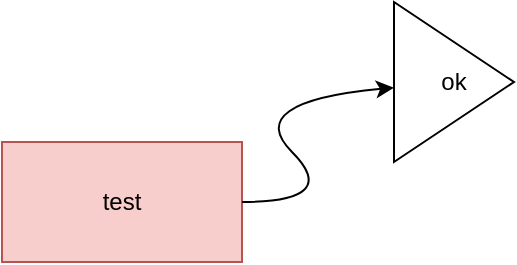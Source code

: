 <mxfile version="19.0.1" type="github">
  <diagram id="qkAydNCdkSVPOnKNlvqL" name="Page-1">
    <mxGraphModel dx="1038" dy="491" grid="1" gridSize="10" guides="1" tooltips="1" connect="1" arrows="1" fold="1" page="1" pageScale="1" pageWidth="827" pageHeight="1169" math="0" shadow="0">
      <root>
        <mxCell id="0" />
        <mxCell id="1" parent="0" />
        <mxCell id="c08Z0L44NbBrstj4m3Lx-2" value="test" style="rounded=0;whiteSpace=wrap;html=1;fillColor=#f8cecc;strokeColor=#b85450;" vertex="1" parent="1">
          <mxGeometry x="294" y="650" width="120" height="60" as="geometry" />
        </mxCell>
        <mxCell id="c08Z0L44NbBrstj4m3Lx-3" value="" style="curved=1;endArrow=classic;html=1;rounded=0;" edge="1" parent="1" target="c08Z0L44NbBrstj4m3Lx-4">
          <mxGeometry width="50" height="50" relative="1" as="geometry">
            <mxPoint x="414" y="680" as="sourcePoint" />
            <mxPoint x="464" y="630" as="targetPoint" />
            <Array as="points">
              <mxPoint x="464" y="680" />
              <mxPoint x="414" y="630" />
            </Array>
          </mxGeometry>
        </mxCell>
        <mxCell id="c08Z0L44NbBrstj4m3Lx-4" value="ok" style="triangle;whiteSpace=wrap;html=1;" vertex="1" parent="1">
          <mxGeometry x="490" y="580" width="60" height="80" as="geometry" />
        </mxCell>
      </root>
    </mxGraphModel>
  </diagram>
</mxfile>
